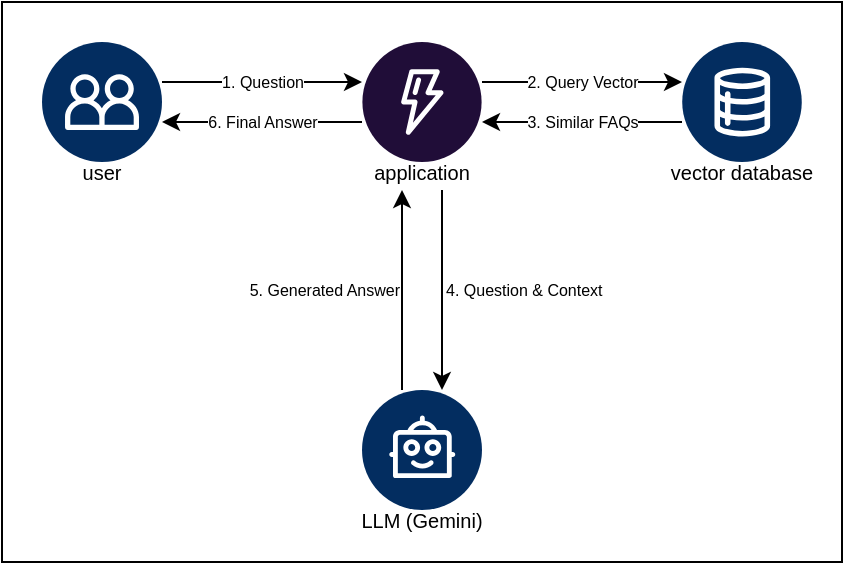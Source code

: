 <mxfile version="28.0.6">
  <diagram name="페이지-1" id="LJFW69V3PDPzCDCKX6a4">
    <mxGraphModel grid="1" page="1" gridSize="10" guides="1" tooltips="1" connect="1" arrows="1" fold="1" pageScale="1" pageWidth="1169" pageHeight="827" math="0" shadow="0">
      <root>
        <mxCell id="0" />
        <mxCell id="1" parent="0" />
        <mxCell id="AvmH2mJCKBUdP6zEg-sB-35" value="" style="rounded=0;whiteSpace=wrap;html=1;" vertex="1" parent="1">
          <mxGeometry x="70" y="70" width="420" height="280" as="geometry" />
        </mxCell>
        <mxCell id="AvmH2mJCKBUdP6zEg-sB-11" value="" style="verticalLabelPosition=bottom;aspect=fixed;html=1;shape=mxgraph.salesforce.personalization2;" vertex="1" parent="1">
          <mxGeometry x="90" y="90" width="60" height="60" as="geometry" />
        </mxCell>
        <mxCell id="AvmH2mJCKBUdP6zEg-sB-12" value="" style="verticalLabelPosition=bottom;aspect=fixed;html=1;shape=mxgraph.salesforce.bots2;" vertex="1" parent="1">
          <mxGeometry x="250" y="264" width="60" height="60" as="geometry" />
        </mxCell>
        <mxCell id="AvmH2mJCKBUdP6zEg-sB-13" value="" style="verticalLabelPosition=bottom;aspect=fixed;html=1;shape=mxgraph.salesforce.data2;fontSize=10;" vertex="1" parent="1">
          <mxGeometry x="410" y="90" width="60" height="60" as="geometry" />
        </mxCell>
        <mxCell id="AvmH2mJCKBUdP6zEg-sB-14" value="" style="verticalLabelPosition=bottom;aspect=fixed;html=1;shape=mxgraph.salesforce.platform2;fontSize=10;" vertex="1" parent="1">
          <mxGeometry x="250" y="90" width="60" height="60" as="geometry" />
        </mxCell>
        <mxCell id="AvmH2mJCKBUdP6zEg-sB-20" value="1. Question" style="endArrow=classic;html=1;rounded=0;fontSize=8;" edge="1" parent="1">
          <mxGeometry width="50" height="50" relative="1" as="geometry">
            <mxPoint x="150" y="110" as="sourcePoint" />
            <mxPoint x="250" y="110" as="targetPoint" />
          </mxGeometry>
        </mxCell>
        <mxCell id="AvmH2mJCKBUdP6zEg-sB-25" value="2. Query Vector" style="endArrow=classic;html=1;rounded=0;fontSize=8;" edge="1" parent="1">
          <mxGeometry width="50" height="50" relative="1" as="geometry">
            <mxPoint x="310" y="110" as="sourcePoint" />
            <mxPoint x="410" y="110" as="targetPoint" />
          </mxGeometry>
        </mxCell>
        <mxCell id="AvmH2mJCKBUdP6zEg-sB-26" value="6. Final Answer" style="endArrow=classic;html=1;rounded=0;fontSize=8;" edge="1" parent="1">
          <mxGeometry width="50" height="50" relative="1" as="geometry">
            <mxPoint x="250" y="130" as="sourcePoint" />
            <mxPoint x="150" y="130" as="targetPoint" />
          </mxGeometry>
        </mxCell>
        <mxCell id="AvmH2mJCKBUdP6zEg-sB-27" value="4. Question &amp;amp; Context" style="endArrow=classic;html=1;rounded=0;align=left;fontSize=8;" edge="1" parent="1">
          <mxGeometry width="50" height="50" relative="1" as="geometry">
            <mxPoint x="290" y="164" as="sourcePoint" />
            <mxPoint x="290" y="264" as="targetPoint" />
          </mxGeometry>
        </mxCell>
        <mxCell id="AvmH2mJCKBUdP6zEg-sB-28" value="5. Generated Answer" style="endArrow=classic;html=1;rounded=0;align=right;fontSize=8;" edge="1" parent="1">
          <mxGeometry width="50" height="50" relative="1" as="geometry">
            <mxPoint x="270" y="264" as="sourcePoint" />
            <mxPoint x="270" y="164" as="targetPoint" />
          </mxGeometry>
        </mxCell>
        <mxCell id="AvmH2mJCKBUdP6zEg-sB-29" value="3. Similar FAQs" style="endArrow=classic;html=1;rounded=0;fontSize=8;" edge="1" parent="1">
          <mxGeometry width="50" height="50" relative="1" as="geometry">
            <mxPoint x="410" y="130" as="sourcePoint" />
            <mxPoint x="310" y="130" as="targetPoint" />
          </mxGeometry>
        </mxCell>
        <mxCell id="AvmH2mJCKBUdP6zEg-sB-30" value="application" style="text;html=1;align=center;verticalAlign=middle;whiteSpace=wrap;rounded=0;fontSize=10;" vertex="1" parent="1">
          <mxGeometry x="250" y="140" width="60" height="30" as="geometry" />
        </mxCell>
        <mxCell id="AvmH2mJCKBUdP6zEg-sB-31" value="vector database" style="text;html=1;align=center;verticalAlign=middle;whiteSpace=wrap;rounded=0;fontSize=10;" vertex="1" parent="1">
          <mxGeometry x="395" y="140" width="90" height="30" as="geometry" />
        </mxCell>
        <mxCell id="AvmH2mJCKBUdP6zEg-sB-32" value="LLM (Gemini)" style="text;html=1;align=center;verticalAlign=middle;whiteSpace=wrap;rounded=0;fontSize=10;" vertex="1" parent="1">
          <mxGeometry x="245" y="314" width="70" height="30" as="geometry" />
        </mxCell>
        <mxCell id="AvmH2mJCKBUdP6zEg-sB-34" value="user" style="text;html=1;align=center;verticalAlign=middle;whiteSpace=wrap;rounded=0;fontSize=10;" vertex="1" parent="1">
          <mxGeometry x="90" y="140" width="60" height="30" as="geometry" />
        </mxCell>
      </root>
    </mxGraphModel>
  </diagram>
</mxfile>
